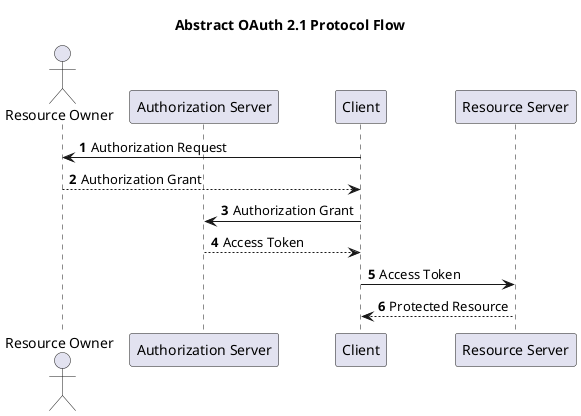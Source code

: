 @startuml
'https://plantuml.com/sequence-diagram

title Abstract OAuth 2.1 Protocol Flow

autonumber

actor "Resource Owner"
participant "Authorization Server" as authzserver
participant "Client" as client
participant "Resource Server" as rs

client -> "Resource Owner": Authorization Request
"Resource Owner" --> client: Authorization Grant

client -> authzserver: Authorization Grant
client <-- authzserver: Access Token

client -> rs: Access Token
client <-- rs: Protected Resource

@enduml